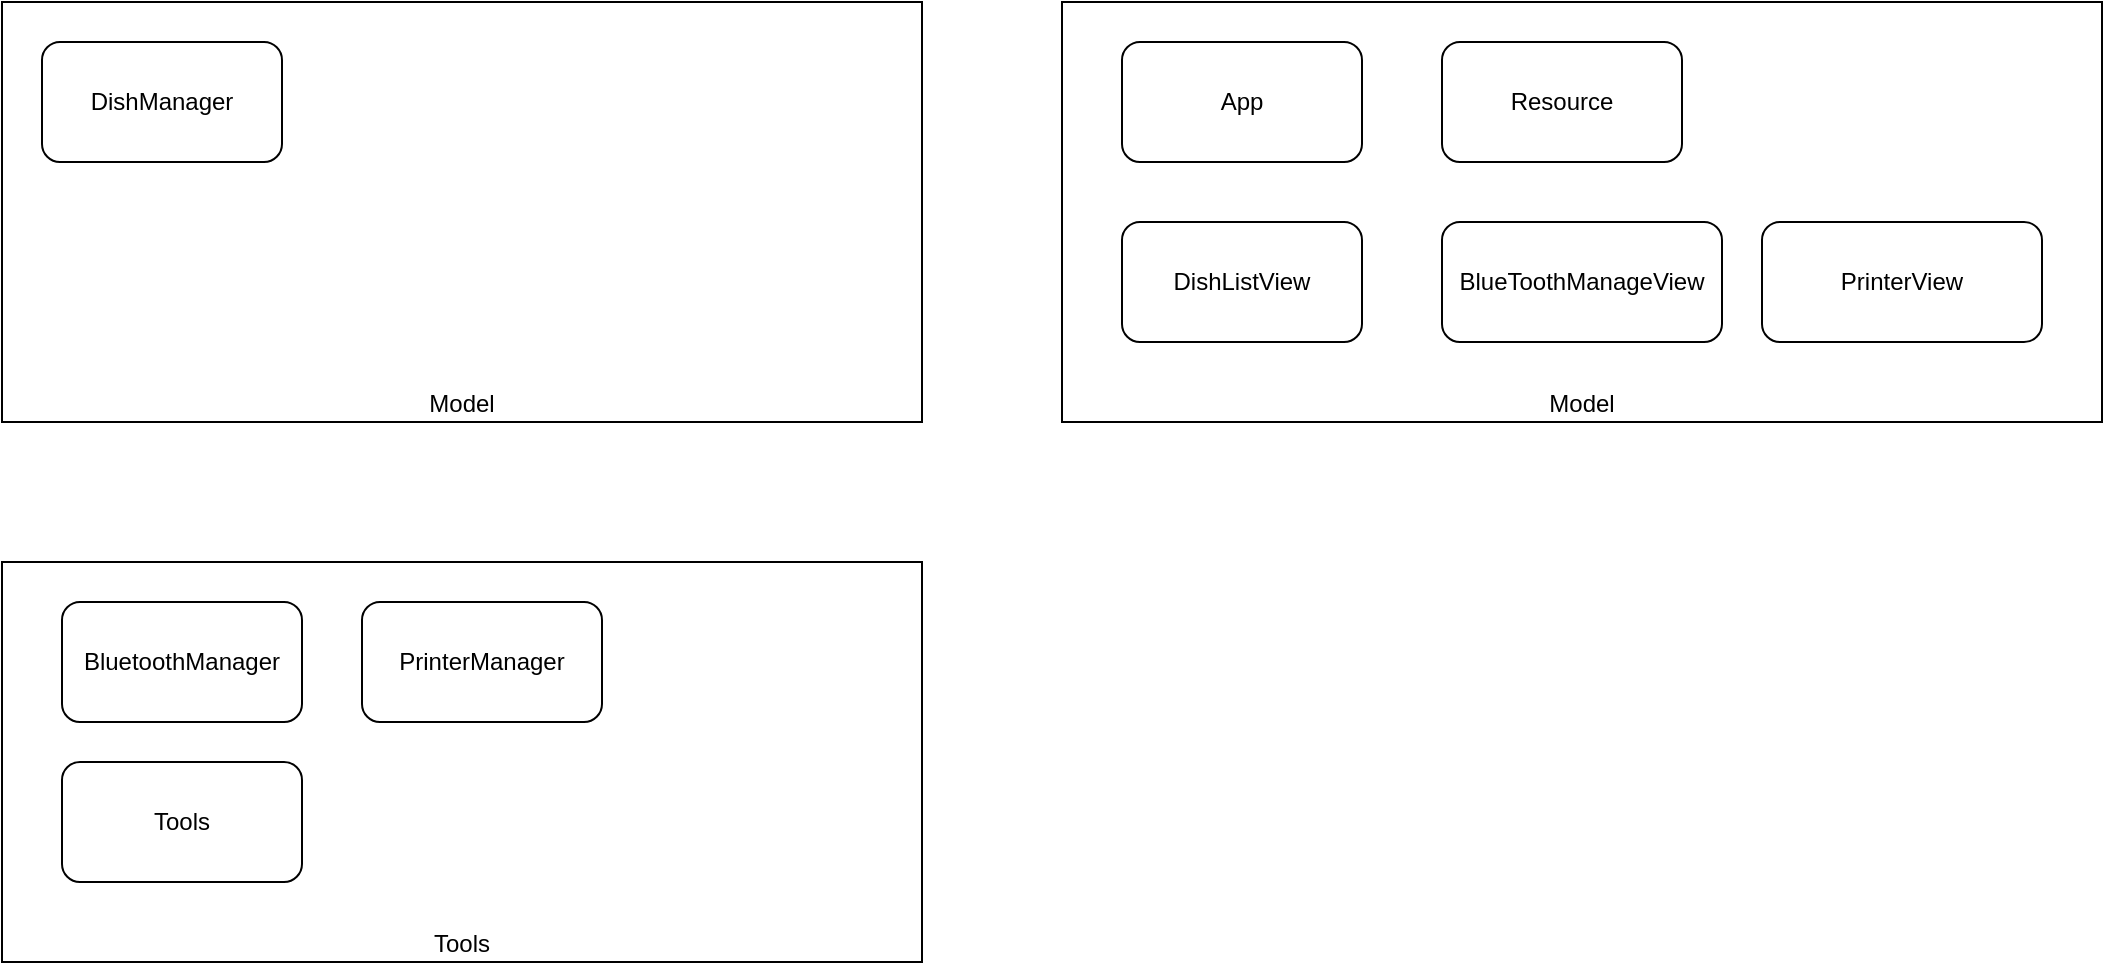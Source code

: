 <mxfile>
    <diagram id="UmqCcvpv-8nRWfGZF040" name="Page-1">
        <mxGraphModel dx="1350" dy="1007" grid="1" gridSize="10" guides="1" tooltips="1" connect="1" arrows="1" fold="1" page="1" pageScale="1" pageWidth="850" pageHeight="1100" math="0" shadow="0">
            <root>
                <mxCell id="0"/>
                <mxCell id="1" parent="0"/>
                <mxCell id="14" value="&lt;div style=&quot;&quot;&gt;&lt;span style=&quot;background-color: initial;&quot;&gt;Model&lt;/span&gt;&lt;/div&gt;" style="rounded=0;whiteSpace=wrap;html=1;align=center;verticalAlign=bottom;fillColor=none;" vertex="1" parent="1">
                    <mxGeometry x="760" y="110" width="520" height="210" as="geometry"/>
                </mxCell>
                <mxCell id="13" value="Tools" style="rounded=0;whiteSpace=wrap;html=1;fillColor=none;verticalAlign=bottom;" vertex="1" parent="1">
                    <mxGeometry x="230" y="390" width="460" height="200" as="geometry"/>
                </mxCell>
                <mxCell id="7" value="Resource" style="rounded=1;whiteSpace=wrap;html=1;" vertex="1" parent="1">
                    <mxGeometry x="950" y="130" width="120" height="60" as="geometry"/>
                </mxCell>
                <mxCell id="8" value="Tools" style="rounded=1;whiteSpace=wrap;html=1;" vertex="1" parent="1">
                    <mxGeometry x="260" y="490" width="120" height="60" as="geometry"/>
                </mxCell>
                <mxCell id="9" value="BluetoothManager" style="rounded=1;whiteSpace=wrap;html=1;" vertex="1" parent="1">
                    <mxGeometry x="260" y="410" width="120" height="60" as="geometry"/>
                </mxCell>
                <mxCell id="10" value="PrinterManager" style="rounded=1;whiteSpace=wrap;html=1;" vertex="1" parent="1">
                    <mxGeometry x="410" y="410" width="120" height="60" as="geometry"/>
                </mxCell>
                <mxCell id="12" value="&lt;div style=&quot;&quot;&gt;&lt;span style=&quot;background-color: initial;&quot;&gt;Model&lt;/span&gt;&lt;/div&gt;" style="rounded=0;whiteSpace=wrap;html=1;align=center;verticalAlign=bottom;fillColor=none;" vertex="1" parent="1">
                    <mxGeometry x="230" y="110" width="460" height="210" as="geometry"/>
                </mxCell>
                <mxCell id="11" value="DishManager" style="rounded=1;whiteSpace=wrap;html=1;" vertex="1" parent="1">
                    <mxGeometry x="250" y="130" width="120" height="60" as="geometry"/>
                </mxCell>
                <mxCell id="15" value="DishListView" style="rounded=1;whiteSpace=wrap;html=1;" vertex="1" parent="1">
                    <mxGeometry x="790" y="220" width="120" height="60" as="geometry"/>
                </mxCell>
                <mxCell id="16" value="App" style="rounded=1;whiteSpace=wrap;html=1;" vertex="1" parent="1">
                    <mxGeometry x="790" y="130" width="120" height="60" as="geometry"/>
                </mxCell>
                <mxCell id="18" value="BlueToothManageView" style="rounded=1;whiteSpace=wrap;html=1;fillColor=none;" vertex="1" parent="1">
                    <mxGeometry x="950" y="220" width="140" height="60" as="geometry"/>
                </mxCell>
                <mxCell id="19" value="PrinterView" style="rounded=1;whiteSpace=wrap;html=1;fillColor=none;" vertex="1" parent="1">
                    <mxGeometry x="1110" y="220" width="140" height="60" as="geometry"/>
                </mxCell>
            </root>
        </mxGraphModel>
    </diagram>
</mxfile>